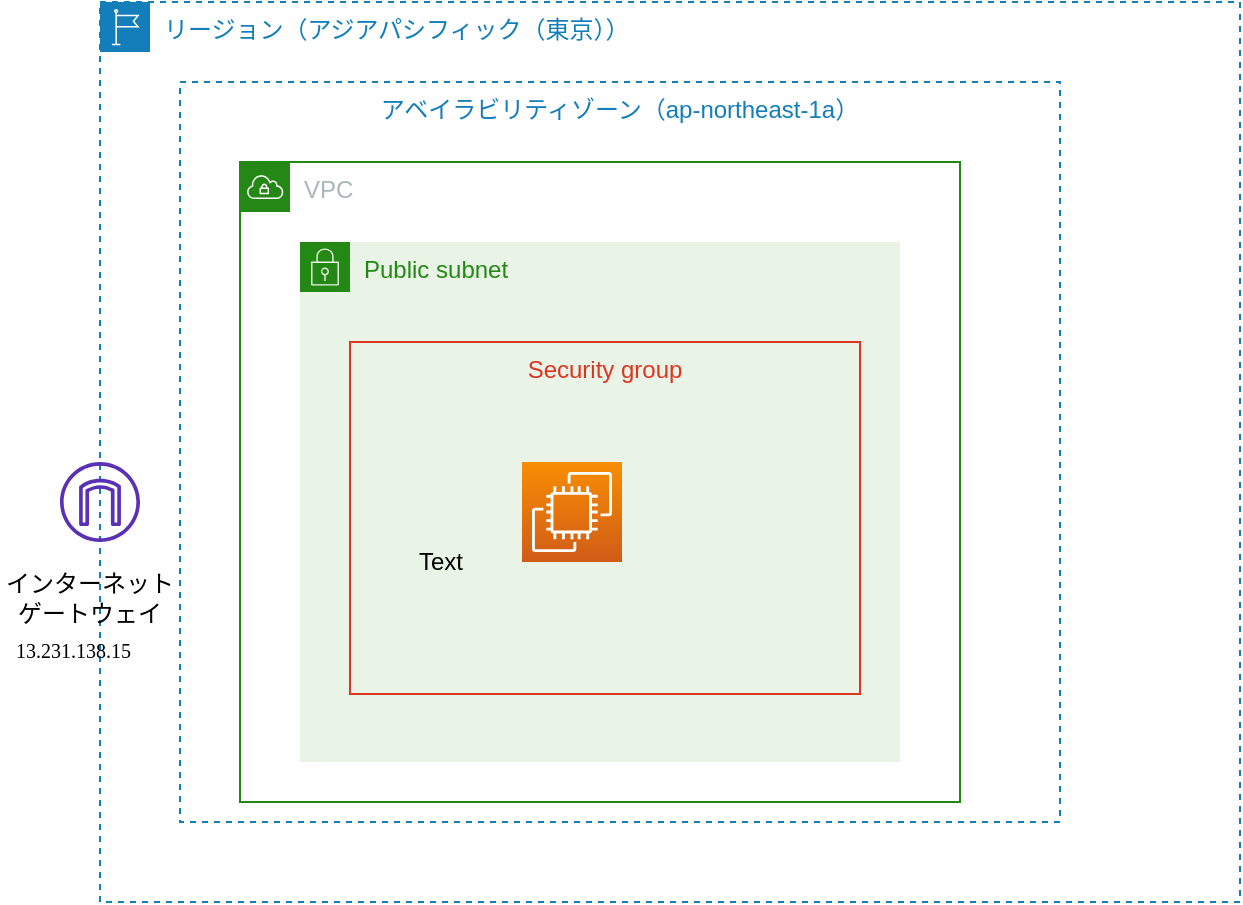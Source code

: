 <mxfile version="13.7.8" type="github">
  <diagram id="niw3VE969TEljJJ55R84" name="Page-1">
    <mxGraphModel dx="716" dy="378" grid="1" gridSize="10" guides="1" tooltips="1" connect="1" arrows="1" fold="1" page="1" pageScale="1" pageWidth="827" pageHeight="1169" math="0" shadow="0">
      <root>
        <mxCell id="0" />
        <mxCell id="1" parent="0" />
        <mxCell id="CW16y6k0_M-VkQIHVEl_-2" value="リージョン（アジアパシフィック（東京））" style="points=[[0,0],[0.25,0],[0.5,0],[0.75,0],[1,0],[1,0.25],[1,0.5],[1,0.75],[1,1],[0.75,1],[0.5,1],[0.25,1],[0,1],[0,0.75],[0,0.5],[0,0.25]];outlineConnect=0;gradientColor=none;html=1;whiteSpace=wrap;fontSize=12;fontStyle=0;shape=mxgraph.aws4.group;grIcon=mxgraph.aws4.group_region;strokeColor=#147EBA;fillColor=none;verticalAlign=top;align=left;spacingLeft=30;fontColor=#147EBA;dashed=1;" vertex="1" parent="1">
          <mxGeometry x="120" y="70" width="570" height="450" as="geometry" />
        </mxCell>
        <mxCell id="CW16y6k0_M-VkQIHVEl_-3" value="アベイラビリティゾーン（ap-northeast-1a）" style="fillColor=none;strokeColor=#147EBA;dashed=1;verticalAlign=top;fontStyle=0;fontColor=#147EBA;" vertex="1" parent="1">
          <mxGeometry x="160" y="110" width="440" height="370" as="geometry" />
        </mxCell>
        <mxCell id="CW16y6k0_M-VkQIHVEl_-5" value="VPC" style="points=[[0,0],[0.25,0],[0.5,0],[0.75,0],[1,0],[1,0.25],[1,0.5],[1,0.75],[1,1],[0.75,1],[0.5,1],[0.25,1],[0,1],[0,0.75],[0,0.5],[0,0.25]];outlineConnect=0;gradientColor=none;html=1;whiteSpace=wrap;fontSize=12;fontStyle=0;shape=mxgraph.aws4.group;grIcon=mxgraph.aws4.group_vpc;strokeColor=#248814;fillColor=none;verticalAlign=top;align=left;spacingLeft=30;fontColor=#AAB7B8;dashed=0;" vertex="1" parent="1">
          <mxGeometry x="190" y="150" width="360" height="320" as="geometry" />
        </mxCell>
        <mxCell id="CW16y6k0_M-VkQIHVEl_-7" value="Public subnet" style="points=[[0,0],[0.25,0],[0.5,0],[0.75,0],[1,0],[1,0.25],[1,0.5],[1,0.75],[1,1],[0.75,1],[0.5,1],[0.25,1],[0,1],[0,0.75],[0,0.5],[0,0.25]];outlineConnect=0;gradientColor=none;html=1;whiteSpace=wrap;fontSize=12;fontStyle=0;shape=mxgraph.aws4.group;grIcon=mxgraph.aws4.group_security_group;grStroke=0;strokeColor=#248814;fillColor=#E9F3E6;verticalAlign=top;align=left;spacingLeft=30;fontColor=#248814;dashed=0;" vertex="1" parent="1">
          <mxGeometry x="220" y="190" width="300" height="260" as="geometry" />
        </mxCell>
        <mxCell id="CW16y6k0_M-VkQIHVEl_-8" value="" style="outlineConnect=0;fontColor=#232F3E;gradientColor=none;fillColor=#5A30B5;strokeColor=none;dashed=0;verticalLabelPosition=bottom;verticalAlign=top;align=center;html=1;fontSize=12;fontStyle=0;aspect=fixed;pointerEvents=1;shape=mxgraph.aws4.internet_gateway;" vertex="1" parent="1">
          <mxGeometry x="100" y="300" width="40" height="40" as="geometry" />
        </mxCell>
        <mxCell id="CW16y6k0_M-VkQIHVEl_-9" value="Security group" style="fillColor=none;strokeColor=#DD3522;verticalAlign=top;fontStyle=0;fontColor=#DD3522;" vertex="1" parent="1">
          <mxGeometry x="245" y="240" width="255" height="176" as="geometry" />
        </mxCell>
        <mxCell id="CW16y6k0_M-VkQIHVEl_-10" value="インターネットゲートウェイ" style="text;html=1;strokeColor=none;fillColor=none;align=center;verticalAlign=middle;whiteSpace=wrap;rounded=0;" vertex="1" parent="1">
          <mxGeometry x="70" y="348" width="90" height="40" as="geometry" />
        </mxCell>
        <mxCell id="CW16y6k0_M-VkQIHVEl_-1" value="" style="outlineConnect=0;fontColor=#232F3E;gradientColor=#F78E04;gradientDirection=north;fillColor=#D05C17;strokeColor=#ffffff;dashed=0;verticalLabelPosition=bottom;verticalAlign=top;align=center;html=1;fontSize=12;fontStyle=0;aspect=fixed;shape=mxgraph.aws4.resourceIcon;resIcon=mxgraph.aws4.ec2;" vertex="1" parent="1">
          <mxGeometry x="331" y="300" width="50" height="50" as="geometry" />
        </mxCell>
        <mxCell id="CW16y6k0_M-VkQIHVEl_-11" value="Text" style="text;html=1;resizable=0;autosize=1;align=center;verticalAlign=middle;points=[];fillColor=none;strokeColor=none;rounded=0;" vertex="1" parent="1">
          <mxGeometry x="270" y="340" width="40" height="20" as="geometry" />
        </mxCell>
        <mxCell id="CW16y6k0_M-VkQIHVEl_-12" value="&lt;span style=&quot;color: rgb(0, 0, 0); font-family: meiryo; font-size: 10px; font-style: normal; font-weight: 400; letter-spacing: normal; text-indent: 0px; text-transform: none; word-spacing: 0px; display: inline; float: none;&quot;&gt;13.231.138.15&lt;/span&gt;" style="text;whiteSpace=wrap;html=1;" vertex="1" parent="1">
          <mxGeometry x="75.5" y="380" width="79" height="30" as="geometry" />
        </mxCell>
      </root>
    </mxGraphModel>
  </diagram>
</mxfile>
